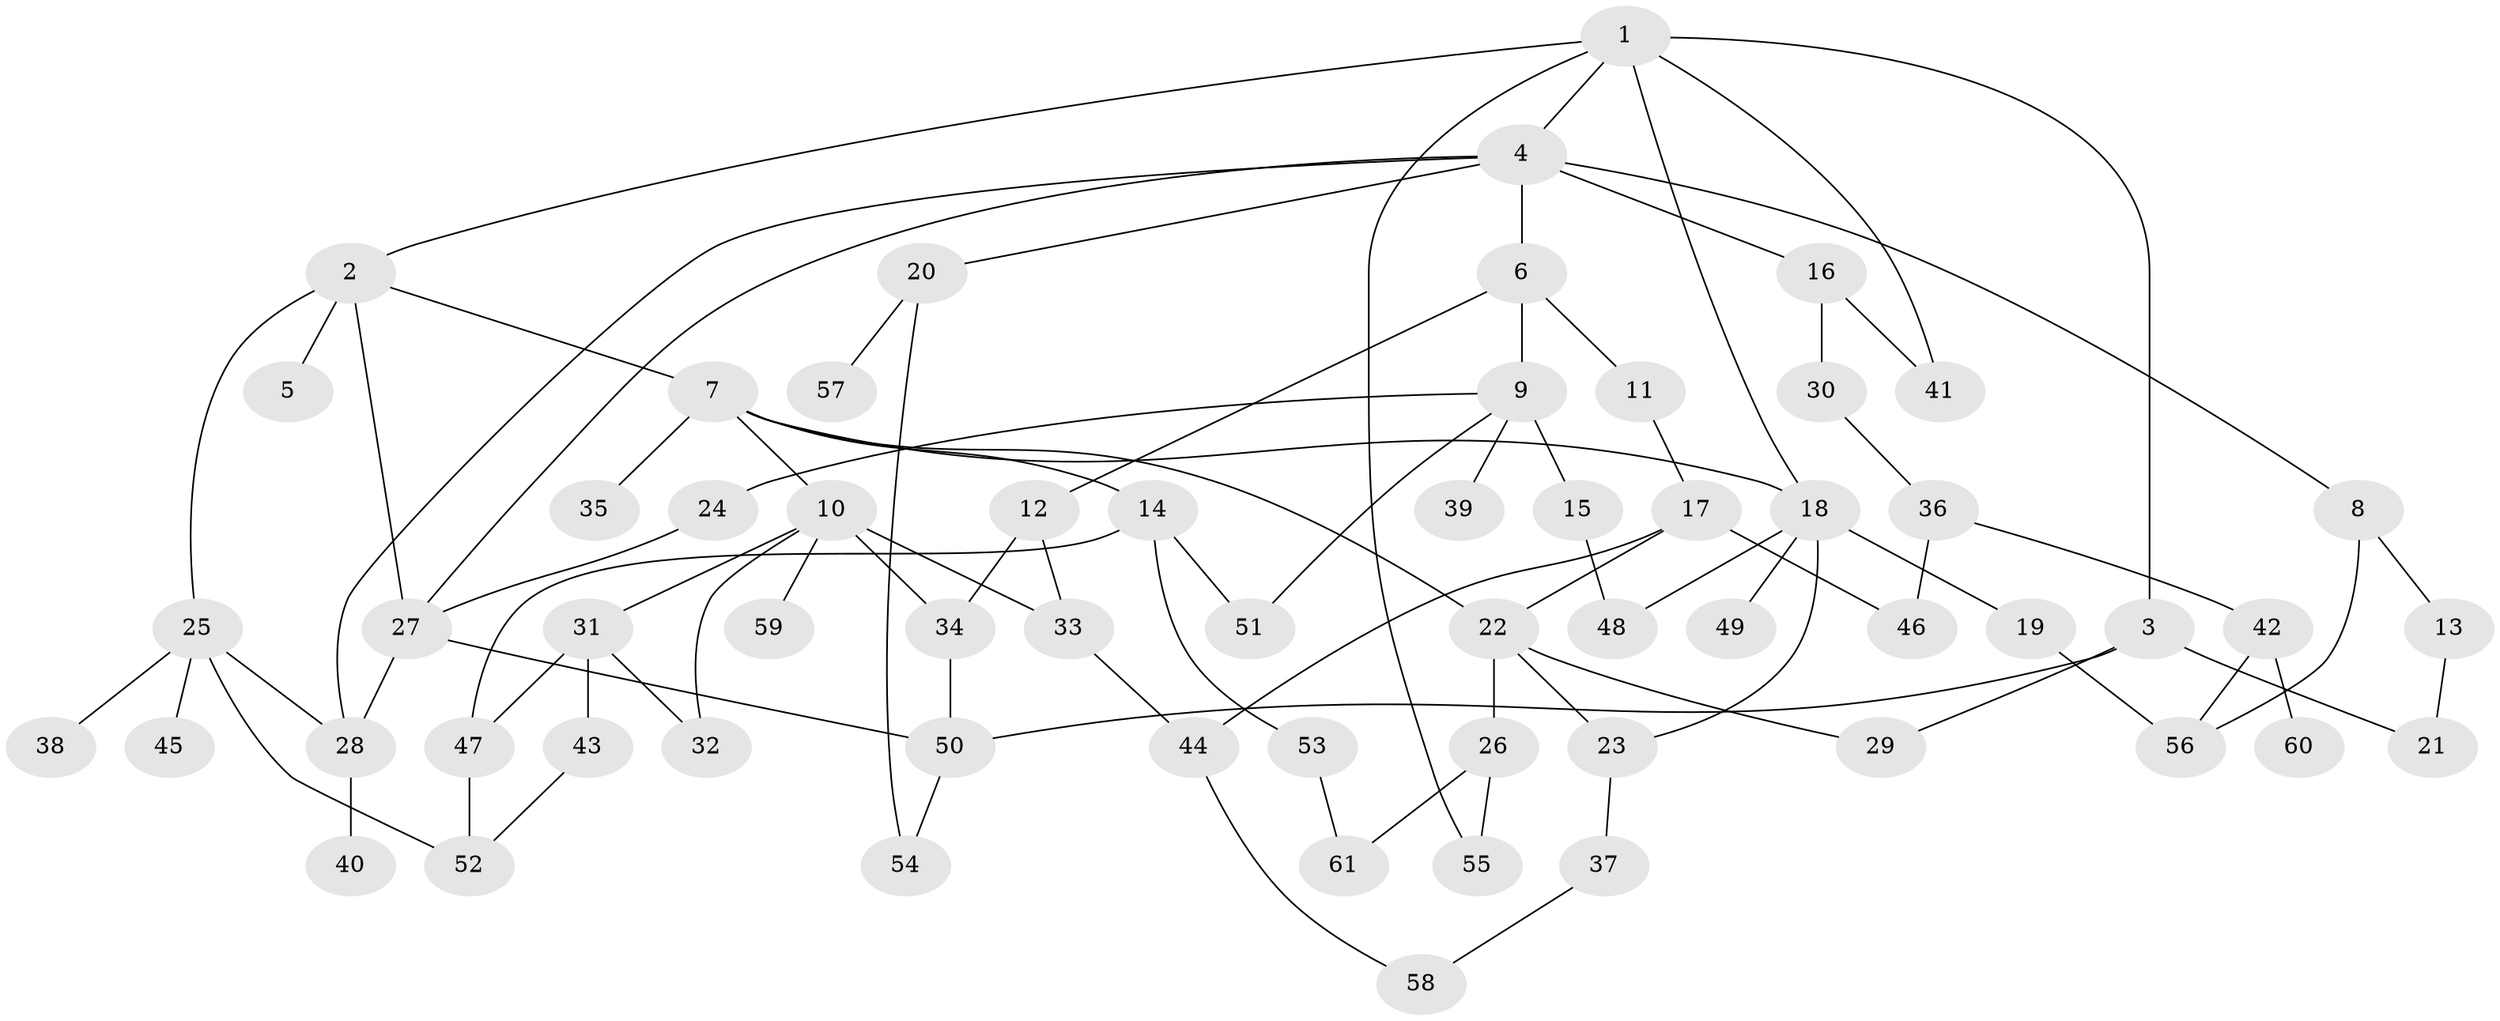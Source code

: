// coarse degree distribution, {6: 0.046511627906976744, 5: 0.13953488372093023, 1: 0.18604651162790697, 4: 0.13953488372093023, 3: 0.3023255813953488, 2: 0.16279069767441862, 9: 0.023255813953488372}
// Generated by graph-tools (version 1.1) at 2025/36/03/04/25 23:36:09]
// undirected, 61 vertices, 88 edges
graph export_dot {
  node [color=gray90,style=filled];
  1;
  2;
  3;
  4;
  5;
  6;
  7;
  8;
  9;
  10;
  11;
  12;
  13;
  14;
  15;
  16;
  17;
  18;
  19;
  20;
  21;
  22;
  23;
  24;
  25;
  26;
  27;
  28;
  29;
  30;
  31;
  32;
  33;
  34;
  35;
  36;
  37;
  38;
  39;
  40;
  41;
  42;
  43;
  44;
  45;
  46;
  47;
  48;
  49;
  50;
  51;
  52;
  53;
  54;
  55;
  56;
  57;
  58;
  59;
  60;
  61;
  1 -- 2;
  1 -- 3;
  1 -- 4;
  1 -- 55;
  1 -- 18;
  1 -- 41;
  2 -- 5;
  2 -- 7;
  2 -- 25;
  2 -- 27;
  3 -- 21;
  3 -- 29;
  3 -- 50;
  4 -- 6;
  4 -- 8;
  4 -- 16;
  4 -- 20;
  4 -- 27;
  4 -- 28;
  6 -- 9;
  6 -- 11;
  6 -- 12;
  7 -- 10;
  7 -- 14;
  7 -- 18;
  7 -- 22;
  7 -- 35;
  8 -- 13;
  8 -- 56;
  9 -- 15;
  9 -- 24;
  9 -- 39;
  9 -- 51;
  10 -- 31;
  10 -- 33;
  10 -- 59;
  10 -- 32;
  10 -- 34;
  11 -- 17;
  12 -- 34;
  12 -- 33;
  13 -- 21;
  14 -- 51;
  14 -- 53;
  14 -- 47;
  15 -- 48;
  16 -- 30;
  16 -- 41;
  17 -- 46;
  17 -- 22;
  17 -- 44;
  18 -- 19;
  18 -- 23;
  18 -- 49;
  18 -- 48;
  19 -- 56;
  20 -- 54;
  20 -- 57;
  22 -- 26;
  22 -- 29;
  22 -- 23;
  23 -- 37;
  24 -- 27;
  25 -- 38;
  25 -- 45;
  25 -- 28;
  25 -- 52;
  26 -- 55;
  26 -- 61;
  27 -- 50;
  27 -- 28;
  28 -- 40;
  30 -- 36;
  31 -- 32;
  31 -- 43;
  31 -- 47;
  33 -- 44;
  34 -- 50;
  36 -- 42;
  36 -- 46;
  37 -- 58;
  42 -- 60;
  42 -- 56;
  43 -- 52;
  44 -- 58;
  47 -- 52;
  50 -- 54;
  53 -- 61;
}
